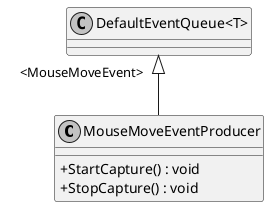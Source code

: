 @startuml
skinparam monochrome true
skinparam ClassAttributeIconSize 0
class MouseMoveEventProducer {
    + StartCapture() : void
    + StopCapture() : void
}
class "DefaultEventQueue<T>" {
}
"DefaultEventQueue<T>" "    <MouseMoveEvent>" <|-- MouseMoveEventProducer
@enduml
